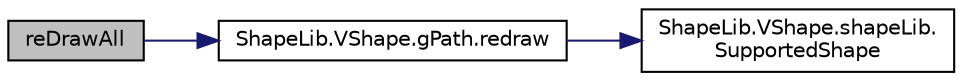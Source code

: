 digraph "reDrawAll"
{
 // LATEX_PDF_SIZE
  edge [fontname="Helvetica",fontsize="10",labelfontname="Helvetica",labelfontsize="10"];
  node [fontname="Helvetica",fontsize="10",shape=record];
  rankdir="LR";
  Node37 [label="reDrawAll",height=0.2,width=0.4,color="black", fillcolor="grey75", style="filled", fontcolor="black",tooltip=" "];
  Node37 -> Node38 [color="midnightblue",fontsize="10",style="solid",fontname="Helvetica"];
  Node38 [label="ShapeLib.VShape.gPath.redraw",height=0.2,width=0.4,color="black", fillcolor="white", style="filled",URL="$classShapeLib_1_1VShape_1_1gPath.html#a3d0ca616bad384ca3a1e4a3eef245d07",tooltip=" "];
  Node38 -> Node39 [color="midnightblue",fontsize="10",style="solid",fontname="Helvetica"];
  Node39 [label="ShapeLib.VShape.shapeLib.\lSupportedShape",height=0.2,width=0.4,color="black", fillcolor="white", style="filled",URL="$classShapeLib_1_1VShape_1_1shapeLib.html#a2351d411700f286075d73bfc5b16ac5a",tooltip="define supported shape"];
}
